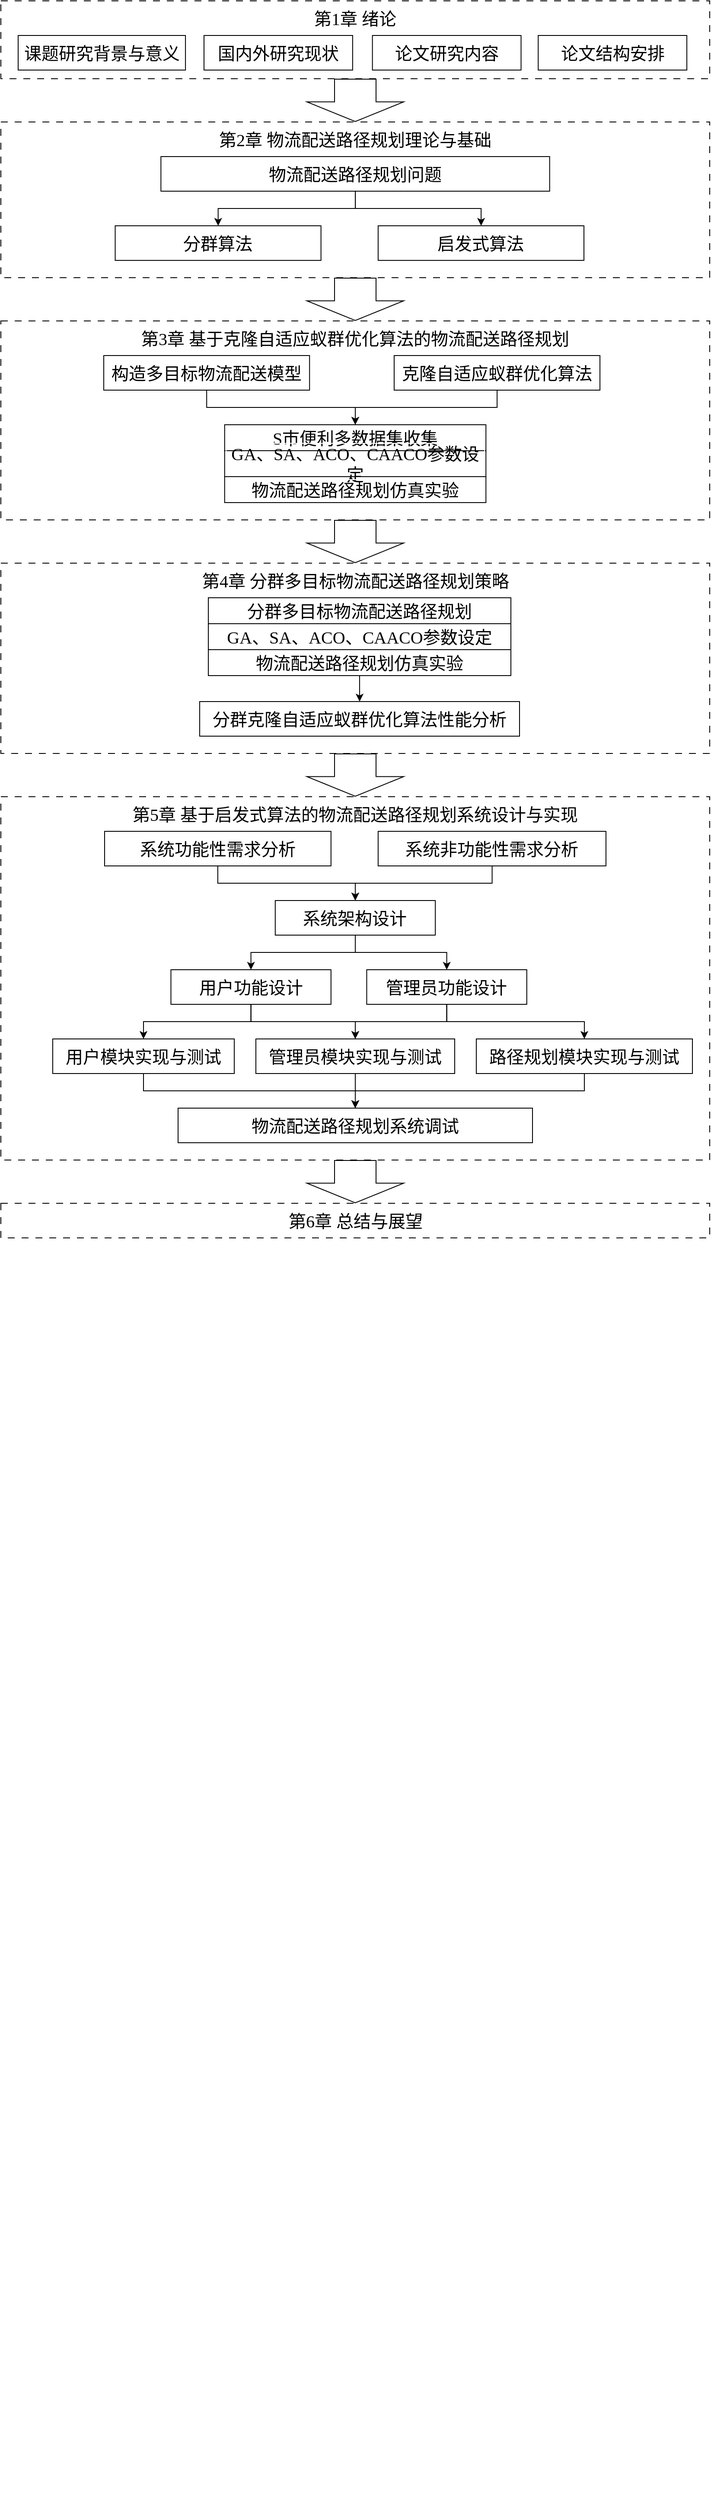 <mxfile version="23.1.6" type="github">
  <diagram name="第 1 页" id="L9CurAf0SqhRf8DqzAfi">
    <mxGraphModel dx="1688" dy="926" grid="1" gridSize="10" guides="1" tooltips="1" connect="1" arrows="1" fold="1" page="1" pageScale="1" pageWidth="827" pageHeight="1169" background="none" math="0" shadow="0">
      <root>
        <mxCell id="0" />
        <mxCell id="1" parent="0" />
        <mxCell id="aaDHrNwLbiFYx0zAx5dH-23" value="" style="shape=flexArrow;endArrow=classic;html=1;rounded=0;exitX=0.5;exitY=1;exitDx=0;exitDy=0;endWidth=63;endSize=7.25;width=48;entryX=0.5;entryY=0;entryDx=0;entryDy=0;fontColor=#000000;labelBorderColor=#FFFFFF;fontSize=20;fontFamily=宋体;" edge="1" parent="1" source="aaDHrNwLbiFYx0zAx5dH-1" target="aaDHrNwLbiFYx0zAx5dH-18">
          <mxGeometry width="50" height="50" relative="1" as="geometry">
            <mxPoint x="379.5" y="110" as="sourcePoint" />
            <mxPoint x="379.5" y="170" as="targetPoint" />
            <Array as="points" />
          </mxGeometry>
        </mxCell>
        <mxCell id="aaDHrNwLbiFYx0zAx5dH-24" value="" style="group;fontColor=#000000;labelBorderColor=#FFFFFF;fontSize=20;fontFamily=宋体;" vertex="1" connectable="0" parent="1">
          <mxGeometry y="160" width="820" height="200" as="geometry" />
        </mxCell>
        <mxCell id="aaDHrNwLbiFYx0zAx5dH-17" value="" style="rounded=0;whiteSpace=wrap;html=1;dashed=1;dashPattern=8 8;fillColor=none;fontColor=#000000;labelBorderColor=#FFFFFF;fontSize=20;fontFamily=宋体;" vertex="1" parent="aaDHrNwLbiFYx0zAx5dH-24">
          <mxGeometry width="820" height="180" as="geometry" />
        </mxCell>
        <mxCell id="aaDHrNwLbiFYx0zAx5dH-18" value="第2章 物流配送路径规划理论与基础" style="rounded=0;whiteSpace=wrap;html=1;fillColor=none;strokeColor=none;fontColor=#000000;labelBorderColor=#FFFFFF;fontSize=20;fontFamily=宋体;" vertex="1" parent="aaDHrNwLbiFYx0zAx5dH-24">
          <mxGeometry x="218.226" width="383.548" height="40" as="geometry" />
        </mxCell>
        <mxCell id="aaDHrNwLbiFYx0zAx5dH-27" style="edgeStyle=orthogonalEdgeStyle;rounded=0;orthogonalLoop=1;jettySize=auto;html=1;exitX=0.5;exitY=1;exitDx=0;exitDy=0;strokeColor=none;fontColor=#000000;labelBorderColor=#FFFFFF;fontSize=20;fontFamily=宋体;" edge="1" parent="aaDHrNwLbiFYx0zAx5dH-24" source="aaDHrNwLbiFYx0zAx5dH-21">
          <mxGeometry relative="1" as="geometry">
            <mxPoint x="277.742" y="270" as="targetPoint" />
            <Array as="points">
              <mxPoint x="423.226" y="80" />
              <mxPoint x="423.226" y="200" />
              <mxPoint x="343.871" y="200" />
            </Array>
          </mxGeometry>
        </mxCell>
        <mxCell id="aaDHrNwLbiFYx0zAx5dH-21" value="物流配送路径规划问题" style="rounded=0;whiteSpace=wrap;html=1;fillColor=none;strokeColor=default;fontColor=#000000;labelBorderColor=#FFFFFF;fontSize=20;fontFamily=宋体;" vertex="1" parent="aaDHrNwLbiFYx0zAx5dH-24">
          <mxGeometry x="185.161" y="40" width="449.677" height="40" as="geometry" />
        </mxCell>
        <mxCell id="aaDHrNwLbiFYx0zAx5dH-20" value="分群算法" style="rounded=0;whiteSpace=wrap;html=1;fillColor=none;strokeColor=default;fontColor=#000000;labelBorderColor=#FFFFFF;fontSize=20;fontFamily=宋体;" vertex="1" parent="aaDHrNwLbiFYx0zAx5dH-24">
          <mxGeometry x="132.258" y="120" width="238.065" height="40" as="geometry" />
        </mxCell>
        <mxCell id="aaDHrNwLbiFYx0zAx5dH-28" value="" style="edgeStyle=orthogonalEdgeStyle;rounded=0;orthogonalLoop=1;jettySize=auto;html=1;fontColor=#000000;labelBorderColor=#FFFFFF;fontSize=20;fontFamily=宋体;" edge="1" parent="aaDHrNwLbiFYx0zAx5dH-24" source="aaDHrNwLbiFYx0zAx5dH-21" target="aaDHrNwLbiFYx0zAx5dH-20">
          <mxGeometry relative="1" as="geometry" />
        </mxCell>
        <mxCell id="aaDHrNwLbiFYx0zAx5dH-19" value="启发式算法" style="rounded=0;whiteSpace=wrap;html=1;fillColor=none;strokeColor=default;fontColor=#000000;labelBorderColor=#FFFFFF;fontSize=20;fontFamily=宋体;" vertex="1" parent="aaDHrNwLbiFYx0zAx5dH-24">
          <mxGeometry x="436.452" y="120" width="238.065" height="40" as="geometry" />
        </mxCell>
        <mxCell id="aaDHrNwLbiFYx0zAx5dH-30" style="edgeStyle=orthogonalEdgeStyle;rounded=0;orthogonalLoop=1;jettySize=auto;html=1;fontColor=#000000;labelBorderColor=#FFFFFF;fontSize=20;fontFamily=宋体;" edge="1" parent="aaDHrNwLbiFYx0zAx5dH-24" source="aaDHrNwLbiFYx0zAx5dH-21" target="aaDHrNwLbiFYx0zAx5dH-19">
          <mxGeometry relative="1" as="geometry" />
        </mxCell>
        <mxCell id="aaDHrNwLbiFYx0zAx5dH-40" value="" style="shape=flexArrow;endArrow=classic;html=1;rounded=0;exitX=0.5;exitY=1;exitDx=0;exitDy=0;endWidth=63;endSize=7.25;width=48;entryX=0.5;entryY=0;entryDx=0;entryDy=0;fontColor=#000000;labelBorderColor=#FFFFFF;fontSize=20;fontFamily=宋体;" edge="1" parent="1" target="aaDHrNwLbiFYx0zAx5dH-43" source="aaDHrNwLbiFYx0zAx5dH-17">
          <mxGeometry width="50" height="50" relative="1" as="geometry">
            <mxPoint x="379.5" y="340" as="sourcePoint" />
            <mxPoint x="379.5" y="400" as="targetPoint" />
            <Array as="points" />
          </mxGeometry>
        </mxCell>
        <mxCell id="aaDHrNwLbiFYx0zAx5dH-41" value="" style="group;fontColor=#000000;labelBorderColor=#FFFFFF;fontSize=20;fontFamily=宋体;" vertex="1" connectable="0" parent="1">
          <mxGeometry y="390" width="820" height="240" as="geometry" />
        </mxCell>
        <mxCell id="aaDHrNwLbiFYx0zAx5dH-42" value="" style="rounded=0;whiteSpace=wrap;html=1;dashed=1;dashPattern=8 8;fillColor=none;fontColor=#000000;labelBorderColor=#FFFFFF;fontSize=20;fontFamily=宋体;" vertex="1" parent="aaDHrNwLbiFYx0zAx5dH-41">
          <mxGeometry width="820.0" height="230" as="geometry" />
        </mxCell>
        <mxCell id="aaDHrNwLbiFYx0zAx5dH-43" value="第3章 基于克隆自适应蚁群优化算法的物流配送路径规划" style="rounded=0;whiteSpace=wrap;html=1;fillColor=none;strokeColor=none;fontColor=#000000;labelBorderColor=#FFFFFF;fontSize=20;fontFamily=宋体;" vertex="1" parent="aaDHrNwLbiFYx0zAx5dH-41">
          <mxGeometry x="134.16" width="551.69" height="40" as="geometry" />
        </mxCell>
        <mxCell id="aaDHrNwLbiFYx0zAx5dH-44" style="edgeStyle=orthogonalEdgeStyle;rounded=0;orthogonalLoop=1;jettySize=auto;html=1;exitX=0.5;exitY=1;exitDx=0;exitDy=0;strokeColor=none;fontColor=#000000;labelBorderColor=#FFFFFF;fontSize=20;fontFamily=宋体;" edge="1" parent="aaDHrNwLbiFYx0zAx5dH-41">
          <mxGeometry relative="1" as="geometry">
            <mxPoint x="277.742" y="270" as="targetPoint" />
            <Array as="points">
              <mxPoint x="423.226" y="80" />
              <mxPoint x="423.226" y="200" />
              <mxPoint x="343.871" y="200" />
            </Array>
            <mxPoint x="410.0" y="80" as="sourcePoint" />
          </mxGeometry>
        </mxCell>
        <mxCell id="aaDHrNwLbiFYx0zAx5dH-56" style="edgeStyle=orthogonalEdgeStyle;rounded=0;orthogonalLoop=1;jettySize=auto;html=1;exitX=0.5;exitY=1;exitDx=0;exitDy=0;fontColor=#000000;labelBorderColor=#FFFFFF;fontSize=20;fontFamily=宋体;" edge="1" parent="aaDHrNwLbiFYx0zAx5dH-41" source="aaDHrNwLbiFYx0zAx5dH-46" target="aaDHrNwLbiFYx0zAx5dH-51">
          <mxGeometry relative="1" as="geometry">
            <Array as="points">
              <mxPoint x="238.065" y="100" />
              <mxPoint x="410.0" y="100" />
            </Array>
          </mxGeometry>
        </mxCell>
        <mxCell id="aaDHrNwLbiFYx0zAx5dH-46" value="构造多目标物流配送模型" style="rounded=0;whiteSpace=wrap;html=1;fillColor=none;strokeColor=default;fontColor=#000000;labelBorderColor=#FFFFFF;fontSize=20;fontFamily=宋体;" vertex="1" parent="aaDHrNwLbiFYx0zAx5dH-41">
          <mxGeometry x="119.032" y="40" width="238.065" height="40" as="geometry" />
        </mxCell>
        <mxCell id="aaDHrNwLbiFYx0zAx5dH-57" style="edgeStyle=orthogonalEdgeStyle;rounded=0;orthogonalLoop=1;jettySize=auto;html=1;entryX=0.5;entryY=0;entryDx=0;entryDy=0;fontColor=#000000;labelBorderColor=#FFFFFF;fontSize=20;fontFamily=宋体;" edge="1" parent="aaDHrNwLbiFYx0zAx5dH-41" source="aaDHrNwLbiFYx0zAx5dH-48" target="aaDHrNwLbiFYx0zAx5dH-51">
          <mxGeometry relative="1" as="geometry">
            <Array as="points">
              <mxPoint x="574.0" y="100" />
              <mxPoint x="410.0" y="100" />
            </Array>
          </mxGeometry>
        </mxCell>
        <mxCell id="aaDHrNwLbiFYx0zAx5dH-48" value="克隆自适应蚁群优化算法" style="rounded=0;whiteSpace=wrap;html=1;fillColor=none;strokeColor=default;fontColor=#000000;labelBorderColor=#FFFFFF;fontSize=20;fontFamily=宋体;" vertex="1" parent="aaDHrNwLbiFYx0zAx5dH-41">
          <mxGeometry x="454.968" y="40" width="238.065" height="40" as="geometry" />
        </mxCell>
        <mxCell id="aaDHrNwLbiFYx0zAx5dH-51" value="S市便利多数据集收集" style="rounded=0;whiteSpace=wrap;html=1;fillColor=none;strokeColor=default;fontColor=#000000;labelBorderColor=#FFFFFF;fontSize=20;fontFamily=宋体;" vertex="1" parent="aaDHrNwLbiFYx0zAx5dH-41">
          <mxGeometry x="258.87" y="120" width="302.26" height="30" as="geometry" />
        </mxCell>
        <mxCell id="aaDHrNwLbiFYx0zAx5dH-52" value="GA、SA、ACO、CAACO参数设定" style="rounded=0;whiteSpace=wrap;html=1;fillColor=none;strokeColor=default;fontColor=#000000;labelBorderColor=#FFFFFF;fontSize=20;fontFamily=宋体;" vertex="1" parent="aaDHrNwLbiFYx0zAx5dH-41">
          <mxGeometry x="258.87" y="150" width="302.26" height="30" as="geometry" />
        </mxCell>
        <mxCell id="aaDHrNwLbiFYx0zAx5dH-53" value="物流配送路径规划仿真实验" style="rounded=0;whiteSpace=wrap;html=1;fillColor=none;strokeColor=default;fontColor=#000000;labelBorderColor=#FFFFFF;fontSize=20;fontFamily=宋体;" vertex="1" parent="aaDHrNwLbiFYx0zAx5dH-41">
          <mxGeometry x="258.87" y="180" width="302.26" height="30" as="geometry" />
        </mxCell>
        <mxCell id="aaDHrNwLbiFYx0zAx5dH-58" value="" style="shape=flexArrow;endArrow=classic;html=1;rounded=0;endWidth=63;endSize=7.25;width=48;entryX=0.5;entryY=0;entryDx=0;entryDy=0;fontColor=#000000;labelBorderColor=#FFFFFF;fontSize=20;fontFamily=宋体;" edge="1" parent="1" target="aaDHrNwLbiFYx0zAx5dH-61">
          <mxGeometry width="50" height="50" relative="1" as="geometry">
            <mxPoint x="410" y="620" as="sourcePoint" />
            <mxPoint x="379.5" y="680" as="targetPoint" />
            <Array as="points" />
          </mxGeometry>
        </mxCell>
        <mxCell id="aaDHrNwLbiFYx0zAx5dH-59" value="" style="group;fontColor=#000000;labelBorderColor=#FFFFFF;fontSize=20;fontFamily=宋体;" vertex="1" connectable="0" parent="1">
          <mxGeometry x="70" y="670" width="750" height="240" as="geometry" />
        </mxCell>
        <mxCell id="aaDHrNwLbiFYx0zAx5dH-60" value="" style="rounded=0;whiteSpace=wrap;html=1;dashed=1;dashPattern=8 8;fillColor=none;fontColor=#000000;labelBorderColor=#FFFFFF;fontSize=20;fontFamily=宋体;" vertex="1" parent="aaDHrNwLbiFYx0zAx5dH-59">
          <mxGeometry x="-70" width="820" height="220" as="geometry" />
        </mxCell>
        <mxCell id="aaDHrNwLbiFYx0zAx5dH-61" value="第4章 分群多目标物流配送路径规划策略" style="rounded=0;whiteSpace=wrap;html=1;fillColor=none;strokeColor=none;fontColor=#000000;labelBorderColor=#FFFFFF;fontSize=20;fontFamily=宋体;" vertex="1" parent="aaDHrNwLbiFYx0zAx5dH-59">
          <mxGeometry x="113.75" width="452.5" height="40" as="geometry" />
        </mxCell>
        <mxCell id="aaDHrNwLbiFYx0zAx5dH-62" style="edgeStyle=orthogonalEdgeStyle;rounded=0;orthogonalLoop=1;jettySize=auto;html=1;exitX=0.5;exitY=1;exitDx=0;exitDy=0;strokeColor=none;fontColor=#000000;labelBorderColor=#FFFFFF;fontSize=20;fontFamily=宋体;" edge="1" parent="aaDHrNwLbiFYx0zAx5dH-59">
          <mxGeometry relative="1" as="geometry">
            <mxPoint x="210" y="270" as="targetPoint" />
            <Array as="points">
              <mxPoint x="320" y="80" />
              <mxPoint x="320" y="200" />
              <mxPoint x="260" y="200" />
            </Array>
            <mxPoint x="310" y="80" as="sourcePoint" />
          </mxGeometry>
        </mxCell>
        <mxCell id="aaDHrNwLbiFYx0zAx5dH-67" value="分群多目标物流配送路径规划" style="rounded=0;whiteSpace=wrap;html=1;fillColor=none;strokeColor=default;fontColor=#000000;labelBorderColor=#FFFFFF;fontSize=20;fontFamily=宋体;" vertex="1" parent="aaDHrNwLbiFYx0zAx5dH-59">
          <mxGeometry x="170" y="40" width="350" height="30" as="geometry" />
        </mxCell>
        <mxCell id="aaDHrNwLbiFYx0zAx5dH-68" value="GA、SA、ACO、CAACO参数设定" style="rounded=0;whiteSpace=wrap;html=1;fillColor=none;strokeColor=default;fontColor=#000000;labelBorderColor=#FFFFFF;fontSize=20;fontFamily=宋体;" vertex="1" parent="aaDHrNwLbiFYx0zAx5dH-59">
          <mxGeometry x="170" y="70" width="350" height="30" as="geometry" />
        </mxCell>
        <mxCell id="aaDHrNwLbiFYx0zAx5dH-71" style="edgeStyle=orthogonalEdgeStyle;rounded=0;orthogonalLoop=1;jettySize=auto;html=1;entryX=0.5;entryY=0;entryDx=0;entryDy=0;fontColor=#000000;labelBorderColor=#FFFFFF;fontSize=20;fontFamily=宋体;" edge="1" parent="aaDHrNwLbiFYx0zAx5dH-59" source="aaDHrNwLbiFYx0zAx5dH-69" target="aaDHrNwLbiFYx0zAx5dH-70">
          <mxGeometry relative="1" as="geometry" />
        </mxCell>
        <mxCell id="aaDHrNwLbiFYx0zAx5dH-69" value="物流配送路径规划仿真实验" style="rounded=0;whiteSpace=wrap;html=1;fillColor=none;strokeColor=default;fontColor=#000000;labelBorderColor=#FFFFFF;fontSize=20;fontFamily=宋体;" vertex="1" parent="aaDHrNwLbiFYx0zAx5dH-59">
          <mxGeometry x="170" y="100" width="350" height="30" as="geometry" />
        </mxCell>
        <mxCell id="aaDHrNwLbiFYx0zAx5dH-70" value="分群克隆自适应蚁群优化算法性能分析" style="rounded=0;whiteSpace=wrap;html=1;fillColor=none;strokeColor=default;fontColor=#000000;labelBorderColor=#FFFFFF;fontSize=20;fontFamily=宋体;" vertex="1" parent="aaDHrNwLbiFYx0zAx5dH-59">
          <mxGeometry x="160" y="160" width="370" height="40" as="geometry" />
        </mxCell>
        <mxCell id="aaDHrNwLbiFYx0zAx5dH-73" value="" style="shape=flexArrow;endArrow=classic;html=1;rounded=0;exitX=0.5;exitY=1;exitDx=0;exitDy=0;endWidth=63;endSize=7.25;width=48;entryX=0.5;entryY=0;entryDx=0;entryDy=0;fontColor=#000000;labelBorderColor=#FFFFFF;fontSize=20;fontFamily=宋体;" edge="1" parent="1" target="aaDHrNwLbiFYx0zAx5dH-76" source="aaDHrNwLbiFYx0zAx5dH-60">
          <mxGeometry width="50" height="50" relative="1" as="geometry">
            <mxPoint x="379.5" y="890" as="sourcePoint" />
            <mxPoint x="379.5" y="950" as="targetPoint" />
            <Array as="points" />
          </mxGeometry>
        </mxCell>
        <mxCell id="aaDHrNwLbiFYx0zAx5dH-74" value="" style="group;fontColor=#000000;labelBorderColor=#FFFFFF;fontSize=20;fontFamily=宋体;" vertex="1" connectable="0" parent="1">
          <mxGeometry y="940" width="820" height="440" as="geometry" />
        </mxCell>
        <mxCell id="aaDHrNwLbiFYx0zAx5dH-75" value="" style="rounded=0;whiteSpace=wrap;html=1;dashed=1;dashPattern=8 8;fillColor=none;fontColor=#000000;labelBorderColor=#FFFFFF;fontSize=20;fontFamily=宋体;" vertex="1" parent="aaDHrNwLbiFYx0zAx5dH-74">
          <mxGeometry width="820.0" height="420" as="geometry" />
        </mxCell>
        <mxCell id="aaDHrNwLbiFYx0zAx5dH-76" value="第5章 基于启发式算法的物流配送路径规划系统设计与实现" style="rounded=0;whiteSpace=wrap;html=1;fillColor=none;strokeColor=none;fontColor=#000000;labelBorderColor=#FFFFFF;fontSize=20;fontFamily=宋体;" vertex="1" parent="aaDHrNwLbiFYx0zAx5dH-74">
          <mxGeometry x="80" width="660" height="40" as="geometry" />
        </mxCell>
        <mxCell id="aaDHrNwLbiFYx0zAx5dH-77" style="edgeStyle=orthogonalEdgeStyle;rounded=0;orthogonalLoop=1;jettySize=auto;html=1;exitX=0.5;exitY=1;exitDx=0;exitDy=0;strokeColor=none;fontColor=#000000;labelBorderColor=#FFFFFF;fontSize=20;fontFamily=宋体;" edge="1" parent="aaDHrNwLbiFYx0zAx5dH-74">
          <mxGeometry relative="1" as="geometry">
            <mxPoint x="277.742" y="270" as="targetPoint" />
            <Array as="points">
              <mxPoint x="423.226" y="80" />
              <mxPoint x="423.226" y="200" />
              <mxPoint x="343.871" y="200" />
            </Array>
            <mxPoint x="410.0" y="200.0" as="sourcePoint" />
          </mxGeometry>
        </mxCell>
        <mxCell id="aaDHrNwLbiFYx0zAx5dH-93" style="edgeStyle=orthogonalEdgeStyle;rounded=0;orthogonalLoop=1;jettySize=auto;html=1;entryX=0.5;entryY=0;entryDx=0;entryDy=0;fontColor=#000000;labelBorderColor=#FFFFFF;fontSize=20;fontFamily=宋体;" edge="1" parent="aaDHrNwLbiFYx0zAx5dH-74" source="aaDHrNwLbiFYx0zAx5dH-82" target="aaDHrNwLbiFYx0zAx5dH-84">
          <mxGeometry relative="1" as="geometry" />
        </mxCell>
        <mxCell id="aaDHrNwLbiFYx0zAx5dH-82" value="系统功能性需求分析" style="rounded=0;whiteSpace=wrap;html=1;fillColor=none;strokeColor=default;fontColor=#000000;labelBorderColor=#FFFFFF;fontSize=20;fontFamily=宋体;" vertex="1" parent="aaDHrNwLbiFYx0zAx5dH-74">
          <mxGeometry x="120" y="40" width="261.9" height="40" as="geometry" />
        </mxCell>
        <mxCell id="aaDHrNwLbiFYx0zAx5dH-97" style="edgeStyle=orthogonalEdgeStyle;rounded=0;orthogonalLoop=1;jettySize=auto;html=1;fontColor=#000000;labelBorderColor=#FFFFFF;fontSize=20;fontFamily=宋体;" edge="1" parent="aaDHrNwLbiFYx0zAx5dH-74" source="aaDHrNwLbiFYx0zAx5dH-84" target="aaDHrNwLbiFYx0zAx5dH-96">
          <mxGeometry relative="1" as="geometry" />
        </mxCell>
        <mxCell id="aaDHrNwLbiFYx0zAx5dH-84" value="系统架构设计" style="rounded=0;whiteSpace=wrap;html=1;fillColor=none;strokeColor=default;fontColor=#000000;labelBorderColor=#FFFFFF;fontSize=20;fontFamily=宋体;" vertex="1" parent="aaDHrNwLbiFYx0zAx5dH-74">
          <mxGeometry x="317.419" y="120" width="185.161" height="40" as="geometry" />
        </mxCell>
        <mxCell id="aaDHrNwLbiFYx0zAx5dH-86" value="" style="edgeStyle=orthogonalEdgeStyle;rounded=0;orthogonalLoop=1;jettySize=auto;html=1;exitX=0.5;exitY=1;exitDx=0;exitDy=0;strokeColor=none;fontColor=#000000;labelBorderColor=#FFFFFF;fontSize=20;fontFamily=宋体;" edge="1" parent="aaDHrNwLbiFYx0zAx5dH-74" source="aaDHrNwLbiFYx0zAx5dH-100">
          <mxGeometry relative="1" as="geometry">
            <mxPoint x="410.0" y="200.0" as="targetPoint" />
            <Array as="points" />
            <mxPoint x="502.581" y="1020" as="sourcePoint" />
          </mxGeometry>
        </mxCell>
        <mxCell id="aaDHrNwLbiFYx0zAx5dH-107" style="edgeStyle=orthogonalEdgeStyle;rounded=0;orthogonalLoop=1;jettySize=auto;html=1;fontColor=#000000;labelBorderColor=#FFFFFF;fontSize=20;fontFamily=宋体;" edge="1" parent="aaDHrNwLbiFYx0zAx5dH-74" source="aaDHrNwLbiFYx0zAx5dH-91" target="aaDHrNwLbiFYx0zAx5dH-105">
          <mxGeometry relative="1" as="geometry" />
        </mxCell>
        <mxCell id="aaDHrNwLbiFYx0zAx5dH-91" value="用户模块实现与测试" style="rounded=0;whiteSpace=wrap;html=1;fillColor=none;strokeColor=default;fontColor=#000000;labelBorderColor=#FFFFFF;fontSize=20;fontFamily=宋体;" vertex="1" parent="aaDHrNwLbiFYx0zAx5dH-74">
          <mxGeometry x="60" y="280" width="210" height="40" as="geometry" />
        </mxCell>
        <mxCell id="aaDHrNwLbiFYx0zAx5dH-102" style="edgeStyle=orthogonalEdgeStyle;rounded=0;orthogonalLoop=1;jettySize=auto;html=1;entryX=0.5;entryY=0;entryDx=0;entryDy=0;fontColor=#000000;labelBorderColor=#FFFFFF;fontSize=20;fontFamily=宋体;" edge="1" parent="aaDHrNwLbiFYx0zAx5dH-74" source="aaDHrNwLbiFYx0zAx5dH-90" target="aaDHrNwLbiFYx0zAx5dH-100">
          <mxGeometry relative="1" as="geometry" />
        </mxCell>
        <mxCell id="aaDHrNwLbiFYx0zAx5dH-90" value="用户功能设计" style="rounded=0;whiteSpace=wrap;html=1;fillColor=none;strokeColor=default;fontColor=#000000;labelBorderColor=#FFFFFF;fontSize=20;fontFamily=宋体;" vertex="1" parent="aaDHrNwLbiFYx0zAx5dH-74">
          <mxGeometry x="196.734" y="200" width="185.161" height="40" as="geometry" />
        </mxCell>
        <mxCell id="aaDHrNwLbiFYx0zAx5dH-94" style="edgeStyle=orthogonalEdgeStyle;rounded=0;orthogonalLoop=1;jettySize=auto;html=1;entryX=0.5;entryY=0;entryDx=0;entryDy=0;fontColor=#000000;labelBorderColor=#FFFFFF;fontSize=20;fontFamily=宋体;" edge="1" parent="aaDHrNwLbiFYx0zAx5dH-74" source="aaDHrNwLbiFYx0zAx5dH-84" target="aaDHrNwLbiFYx0zAx5dH-90">
          <mxGeometry relative="1" as="geometry" />
        </mxCell>
        <mxCell id="aaDHrNwLbiFYx0zAx5dH-95" style="edgeStyle=orthogonalEdgeStyle;rounded=0;orthogonalLoop=1;jettySize=auto;html=1;entryX=0.5;entryY=0;entryDx=0;entryDy=0;fontColor=#000000;labelBorderColor=#FFFFFF;fontSize=20;fontFamily=宋体;" edge="1" parent="aaDHrNwLbiFYx0zAx5dH-74" source="aaDHrNwLbiFYx0zAx5dH-90" target="aaDHrNwLbiFYx0zAx5dH-91">
          <mxGeometry relative="1" as="geometry" />
        </mxCell>
        <mxCell id="aaDHrNwLbiFYx0zAx5dH-103" style="edgeStyle=orthogonalEdgeStyle;rounded=0;orthogonalLoop=1;jettySize=auto;html=1;entryX=0.5;entryY=0;entryDx=0;entryDy=0;fontColor=#000000;labelBorderColor=#FFFFFF;fontSize=20;fontFamily=宋体;" edge="1" parent="aaDHrNwLbiFYx0zAx5dH-74" source="aaDHrNwLbiFYx0zAx5dH-96" target="aaDHrNwLbiFYx0zAx5dH-101">
          <mxGeometry relative="1" as="geometry" />
        </mxCell>
        <mxCell id="aaDHrNwLbiFYx0zAx5dH-104" style="edgeStyle=orthogonalEdgeStyle;rounded=0;orthogonalLoop=1;jettySize=auto;html=1;entryX=0.5;entryY=0;entryDx=0;entryDy=0;fontColor=#000000;labelBorderColor=#FFFFFF;fontSize=20;fontFamily=宋体;" edge="1" parent="aaDHrNwLbiFYx0zAx5dH-74" source="aaDHrNwLbiFYx0zAx5dH-96" target="aaDHrNwLbiFYx0zAx5dH-100">
          <mxGeometry relative="1" as="geometry" />
        </mxCell>
        <mxCell id="aaDHrNwLbiFYx0zAx5dH-96" value="管理员功能设计" style="rounded=0;whiteSpace=wrap;html=1;fillColor=none;strokeColor=default;fontColor=#000000;labelBorderColor=#FFFFFF;fontSize=20;fontFamily=宋体;" vertex="1" parent="aaDHrNwLbiFYx0zAx5dH-74">
          <mxGeometry x="423.226" y="200" width="185.161" height="40" as="geometry" />
        </mxCell>
        <mxCell id="aaDHrNwLbiFYx0zAx5dH-99" style="edgeStyle=orthogonalEdgeStyle;rounded=0;orthogonalLoop=1;jettySize=auto;html=1;entryX=0.5;entryY=0;entryDx=0;entryDy=0;fontColor=#000000;labelBorderColor=#FFFFFF;fontSize=20;fontFamily=宋体;" edge="1" parent="aaDHrNwLbiFYx0zAx5dH-74" source="aaDHrNwLbiFYx0zAx5dH-98" target="aaDHrNwLbiFYx0zAx5dH-84">
          <mxGeometry relative="1" as="geometry" />
        </mxCell>
        <mxCell id="aaDHrNwLbiFYx0zAx5dH-98" value="系统非功能性需求分析" style="rounded=0;whiteSpace=wrap;html=1;fillColor=none;strokeColor=default;fontColor=#000000;labelBorderColor=#FFFFFF;fontSize=20;fontFamily=宋体;" vertex="1" parent="aaDHrNwLbiFYx0zAx5dH-74">
          <mxGeometry x="436.45" y="40" width="263.55" height="40" as="geometry" />
        </mxCell>
        <mxCell id="aaDHrNwLbiFYx0zAx5dH-142" style="edgeStyle=orthogonalEdgeStyle;rounded=0;orthogonalLoop=1;jettySize=auto;html=1;entryX=0.5;entryY=0;entryDx=0;entryDy=0;" edge="1" parent="aaDHrNwLbiFYx0zAx5dH-74" source="aaDHrNwLbiFYx0zAx5dH-100" target="aaDHrNwLbiFYx0zAx5dH-105">
          <mxGeometry relative="1" as="geometry" />
        </mxCell>
        <mxCell id="aaDHrNwLbiFYx0zAx5dH-109" style="edgeStyle=orthogonalEdgeStyle;rounded=0;orthogonalLoop=1;jettySize=auto;html=1;entryX=0.5;entryY=0;entryDx=0;entryDy=0;fontColor=#000000;labelBorderColor=#FFFFFF;fontSize=20;fontFamily=宋体;" edge="1" parent="aaDHrNwLbiFYx0zAx5dH-74" source="aaDHrNwLbiFYx0zAx5dH-101" target="aaDHrNwLbiFYx0zAx5dH-105">
          <mxGeometry relative="1" as="geometry" />
        </mxCell>
        <mxCell id="aaDHrNwLbiFYx0zAx5dH-101" value="路径规划模块实现与测试" style="rounded=0;whiteSpace=wrap;html=1;fillColor=none;strokeColor=default;fontColor=#000000;labelBorderColor=#FFFFFF;fontSize=20;fontFamily=宋体;" vertex="1" parent="aaDHrNwLbiFYx0zAx5dH-74">
          <mxGeometry x="550" y="280" width="250" height="40" as="geometry" />
        </mxCell>
        <mxCell id="aaDHrNwLbiFYx0zAx5dH-106" value="" style="edgeStyle=orthogonalEdgeStyle;rounded=0;orthogonalLoop=1;jettySize=auto;html=1;exitX=0.5;exitY=1;exitDx=0;exitDy=0;strokeColor=none;fontColor=#000000;" edge="1" parent="aaDHrNwLbiFYx0zAx5dH-74" target="aaDHrNwLbiFYx0zAx5dH-105">
          <mxGeometry relative="1" as="geometry">
            <mxPoint x="502.581" y="1140.0" as="targetPoint" />
            <Array as="points" />
            <mxPoint x="595.161" y="1960" as="sourcePoint" />
          </mxGeometry>
        </mxCell>
        <mxCell id="aaDHrNwLbiFYx0zAx5dH-105" value="物流配送路径规划系统调试" style="rounded=0;whiteSpace=wrap;html=1;fillColor=none;strokeColor=default;fontColor=#000000;labelBorderColor=#FFFFFF;fontSize=20;fontFamily=宋体;" vertex="1" parent="aaDHrNwLbiFYx0zAx5dH-74">
          <mxGeometry x="205.0" y="360" width="410.0" height="40" as="geometry" />
        </mxCell>
        <mxCell id="aaDHrNwLbiFYx0zAx5dH-143" value="" style="edgeStyle=orthogonalEdgeStyle;rounded=0;orthogonalLoop=1;jettySize=auto;html=1;exitX=0.5;exitY=1;exitDx=0;exitDy=0;strokeColor=none;fontColor=#000000;labelBorderColor=#FFFFFF;fontSize=20;fontFamily=宋体;" edge="1" parent="aaDHrNwLbiFYx0zAx5dH-74" source="aaDHrNwLbiFYx0zAx5dH-105" target="aaDHrNwLbiFYx0zAx5dH-100">
          <mxGeometry relative="1" as="geometry">
            <mxPoint x="410.0" y="1140.0" as="targetPoint" />
            <Array as="points" />
            <mxPoint x="395" y="1340" as="sourcePoint" />
          </mxGeometry>
        </mxCell>
        <mxCell id="aaDHrNwLbiFYx0zAx5dH-100" value="管理员模块实现与测试" style="rounded=0;whiteSpace=wrap;html=1;fillColor=none;strokeColor=default;fontColor=#000000;labelBorderColor=#FFFFFF;fontSize=20;fontFamily=宋体;" vertex="1" parent="aaDHrNwLbiFYx0zAx5dH-74">
          <mxGeometry x="295" y="280" width="230" height="40" as="geometry" />
        </mxCell>
        <mxCell id="aaDHrNwLbiFYx0zAx5dH-110" value="" style="shape=flexArrow;endArrow=classic;html=1;rounded=0;endWidth=63;endSize=7.25;width=48;entryX=0.5;entryY=0;entryDx=0;entryDy=0;fontColor=#000000;labelBorderColor=#FFFFFF;fontSize=20;fontFamily=宋体;" edge="1" parent="1" target="aaDHrNwLbiFYx0zAx5dH-113">
          <mxGeometry width="50" height="50" relative="1" as="geometry">
            <mxPoint x="410" y="1360" as="sourcePoint" />
            <mxPoint x="379.5" y="1420" as="targetPoint" />
            <Array as="points" />
          </mxGeometry>
        </mxCell>
        <mxCell id="aaDHrNwLbiFYx0zAx5dH-111" value="" style="group;fontColor=#000000;" vertex="1" connectable="0" parent="1">
          <mxGeometry y="1410" width="820" height="40" as="geometry" />
        </mxCell>
        <mxCell id="aaDHrNwLbiFYx0zAx5dH-112" value="" style="rounded=0;whiteSpace=wrap;html=1;dashed=1;dashPattern=8 8;fillColor=none;fontColor=#000000;labelBorderColor=#FFFFFF;fontSize=20;fontFamily=宋体;" vertex="1" parent="aaDHrNwLbiFYx0zAx5dH-111">
          <mxGeometry width="820" height="40" as="geometry" />
        </mxCell>
        <mxCell id="aaDHrNwLbiFYx0zAx5dH-113" value="第6章 总结与展望" style="rounded=0;whiteSpace=wrap;html=1;fillColor=none;strokeColor=none;fontColor=#000000;labelBorderColor=#FFFFFF;fontSize=20;fontFamily=宋体;" vertex="1" parent="aaDHrNwLbiFYx0zAx5dH-111">
          <mxGeometry x="196.734" width="426.532" height="40" as="geometry" />
        </mxCell>
        <mxCell id="aaDHrNwLbiFYx0zAx5dH-114" style="edgeStyle=orthogonalEdgeStyle;rounded=0;orthogonalLoop=1;jettySize=auto;html=1;exitX=0.5;exitY=1;exitDx=0;exitDy=0;strokeColor=none;fontColor=#000000;" edge="1" parent="aaDHrNwLbiFYx0zAx5dH-111">
          <mxGeometry relative="1" as="geometry">
            <mxPoint x="277.742" y="24.545" as="targetPoint" />
            <Array as="points">
              <mxPoint x="423.226" y="7.273" />
              <mxPoint x="423.226" y="18.182" />
              <mxPoint x="343.871" y="18.182" />
            </Array>
            <mxPoint x="410" y="18.182" as="sourcePoint" />
          </mxGeometry>
        </mxCell>
        <mxCell id="aaDHrNwLbiFYx0zAx5dH-139" value="" style="group" vertex="1" connectable="0" parent="1">
          <mxGeometry y="20" width="820" height="90" as="geometry" />
        </mxCell>
        <mxCell id="aaDHrNwLbiFYx0zAx5dH-1" value="" style="rounded=0;whiteSpace=wrap;html=1;dashed=1;dashPattern=8 8;fillColor=none;fontColor=#000000;labelBorderColor=#FFFFFF;fontSize=20;fontFamily=宋体;" vertex="1" parent="aaDHrNwLbiFYx0zAx5dH-139">
          <mxGeometry width="820.0" height="90" as="geometry" />
        </mxCell>
        <mxCell id="aaDHrNwLbiFYx0zAx5dH-7" value="第1章 绪论" style="rounded=0;whiteSpace=wrap;html=1;fillColor=none;strokeColor=none;fontColor=#000000;labelBorderColor=#FFFFFF;fontSize=20;fontFamily=宋体;" vertex="1" parent="aaDHrNwLbiFYx0zAx5dH-139">
          <mxGeometry x="218.226" width="383.548" height="40" as="geometry" />
        </mxCell>
        <mxCell id="aaDHrNwLbiFYx0zAx5dH-13" value="论文研究内容" style="rounded=0;whiteSpace=wrap;html=1;fillColor=none;strokeColor=default;fontColor=#000000;labelBorderColor=#FFFFFF;fontSize=20;fontFamily=宋体;" vertex="1" parent="aaDHrNwLbiFYx0zAx5dH-139">
          <mxGeometry x="429.836" y="40" width="171.935" height="40" as="geometry" />
        </mxCell>
        <mxCell id="aaDHrNwLbiFYx0zAx5dH-14" value="课题研究背景与意义" style="rounded=0;whiteSpace=wrap;html=1;fillColor=none;strokeColor=default;fontColor=#000000;labelBorderColor=#FFFFFF;fontSize=20;fontFamily=宋体;" vertex="1" parent="aaDHrNwLbiFYx0zAx5dH-139">
          <mxGeometry x="20" y="40" width="193.55" height="40" as="geometry" />
        </mxCell>
        <mxCell id="aaDHrNwLbiFYx0zAx5dH-15" value="国内外研究现状" style="rounded=0;whiteSpace=wrap;html=1;fillColor=none;strokeColor=default;fontColor=#000000;labelBorderColor=#FFFFFF;fontSize=20;fontFamily=宋体;" vertex="1" parent="aaDHrNwLbiFYx0zAx5dH-139">
          <mxGeometry x="234.999" y="40" width="171.935" height="40" as="geometry" />
        </mxCell>
        <mxCell id="aaDHrNwLbiFYx0zAx5dH-16" value="论文结构安排" style="rounded=0;whiteSpace=wrap;html=1;fillColor=none;strokeColor=default;fontColor=#000000;labelBorderColor=#FFFFFF;fontSize=20;fontFamily=宋体;" vertex="1" parent="aaDHrNwLbiFYx0zAx5dH-139">
          <mxGeometry x="621.613" y="40" width="171.935" height="40" as="geometry" />
        </mxCell>
      </root>
    </mxGraphModel>
  </diagram>
</mxfile>
